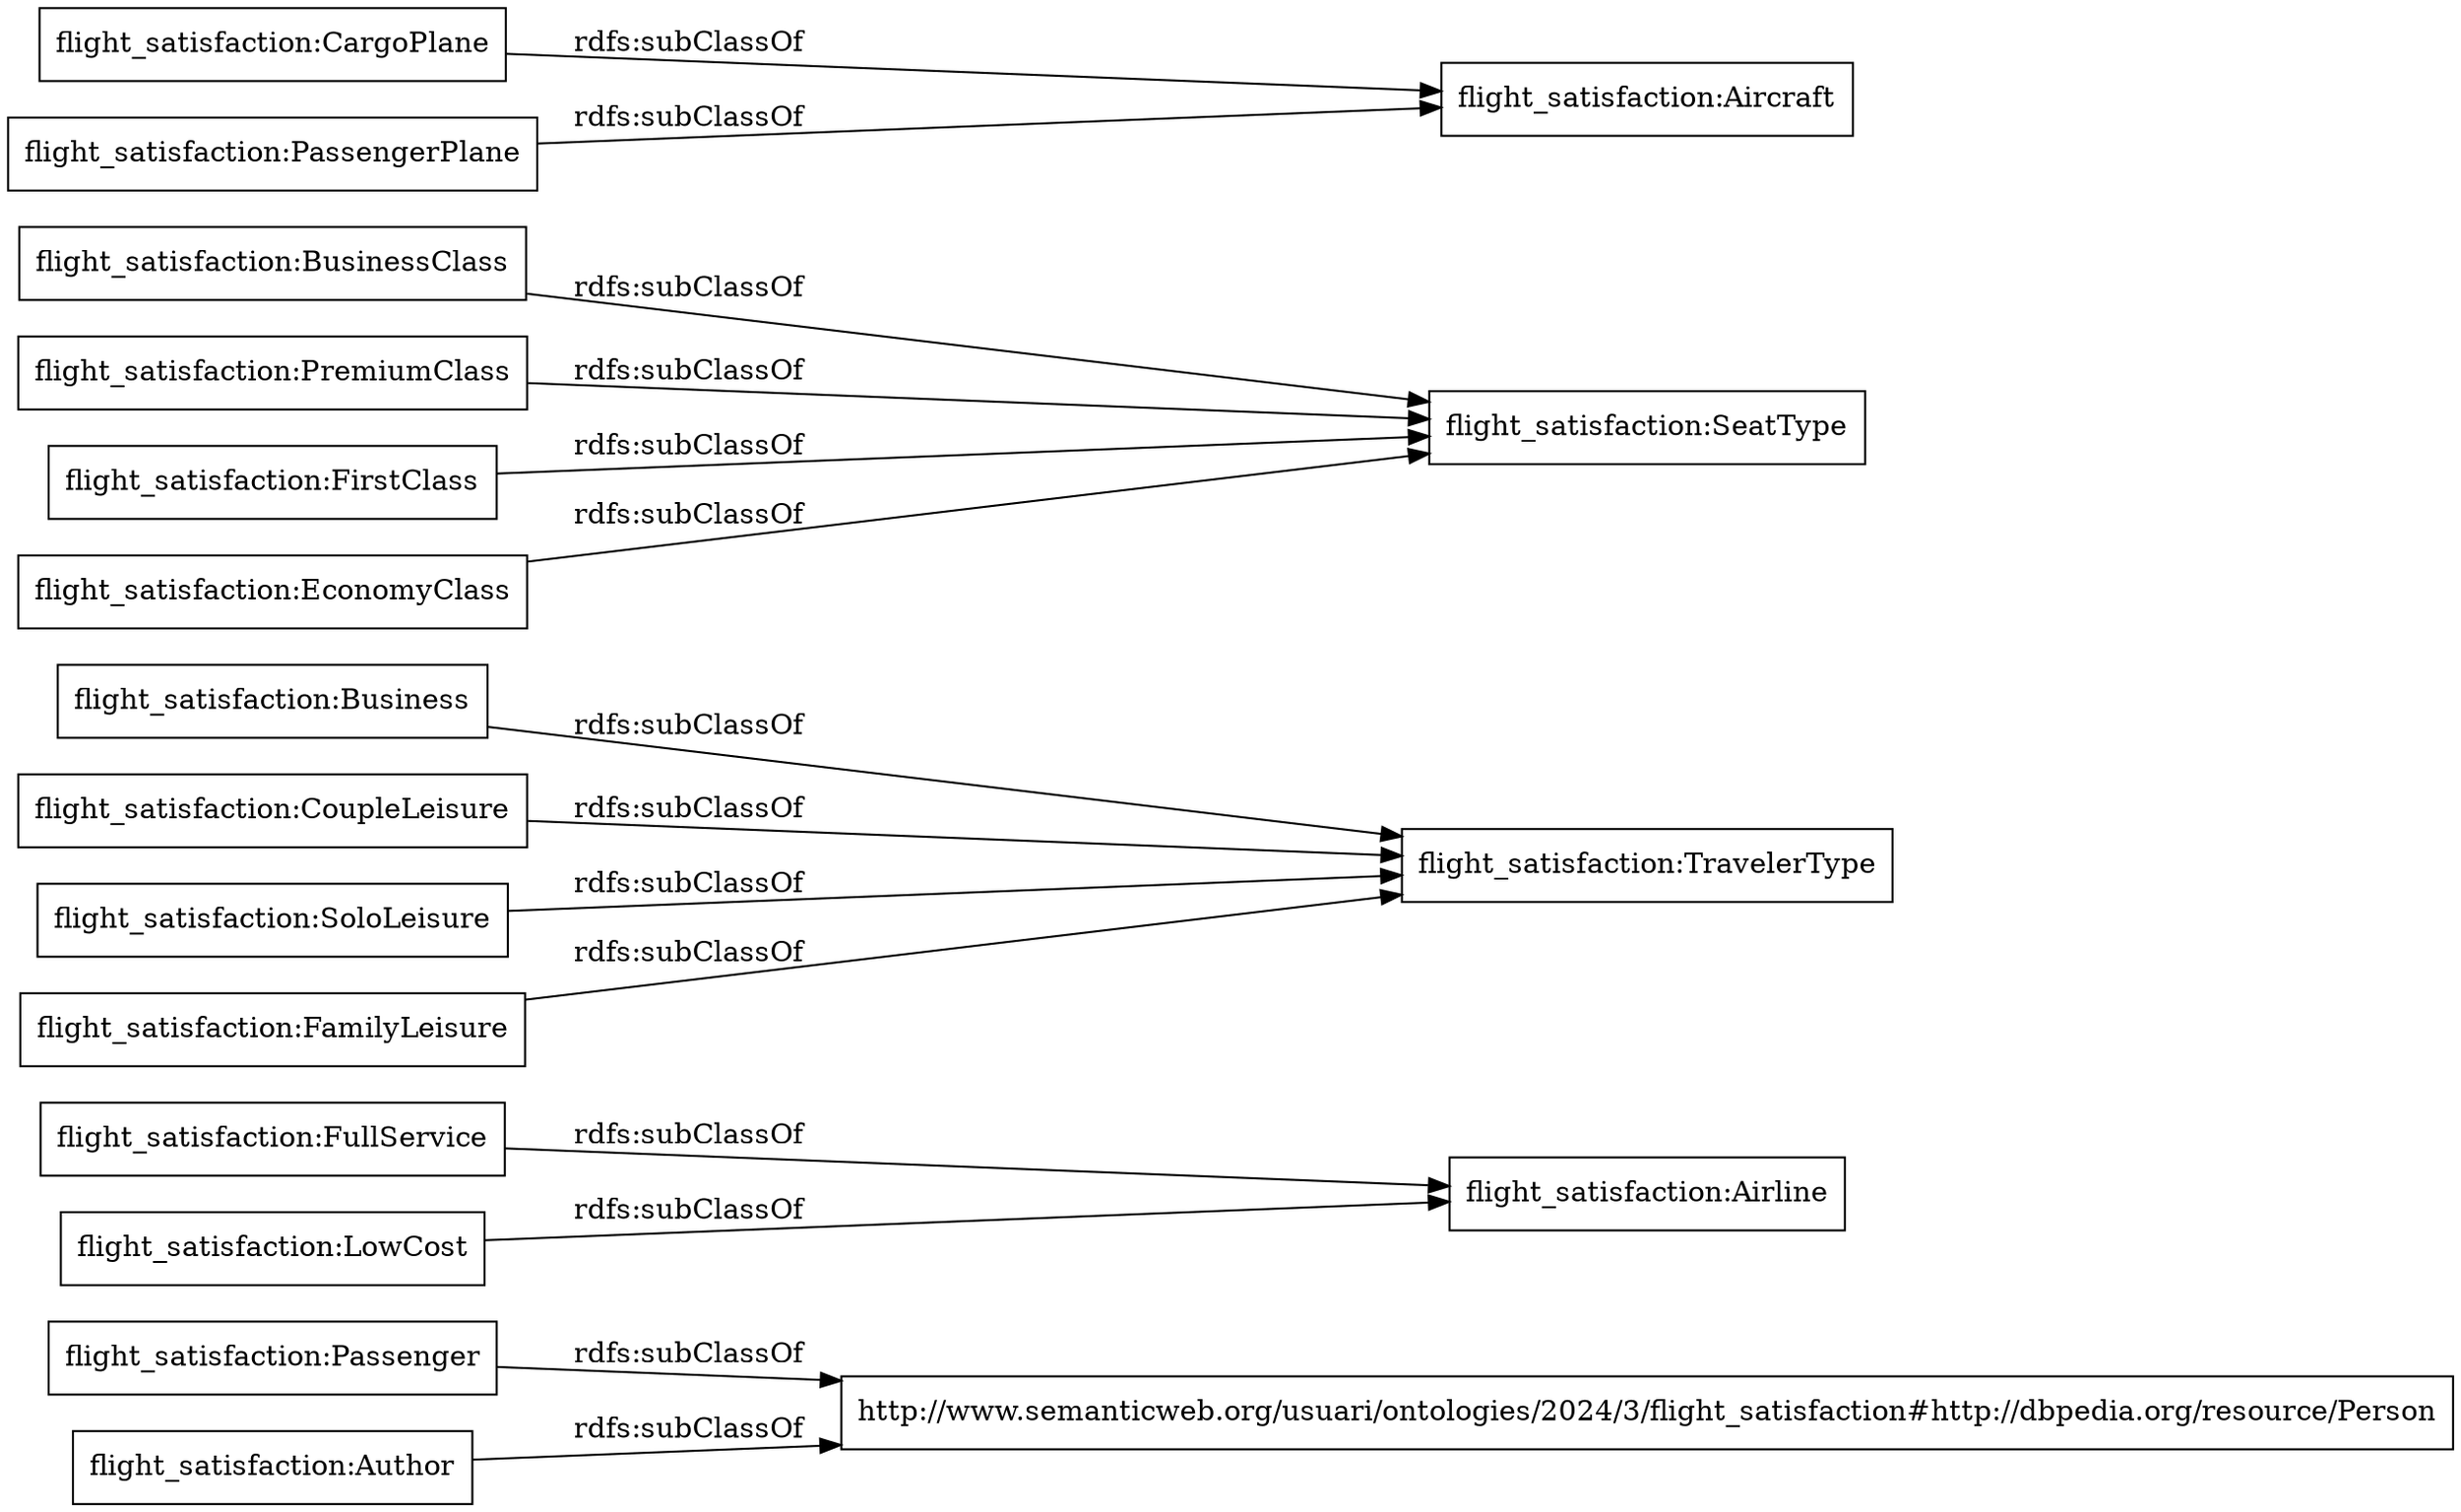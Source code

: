 digraph ar2dtool_diagram { 
rankdir=LR;
size="1000"
node [shape = rectangle, color="black"]; "http://www.semanticweb.org/usuari/ontologies/2024/3/flight_satisfaction#http://dbpedia.org/resource/Person" "flight_satisfaction:Airline" "flight_satisfaction:TravelerType" "flight_satisfaction:BusinessClass" "flight_satisfaction:PremiumClass" "flight_satisfaction:Passenger" "flight_satisfaction:Business" "flight_satisfaction:FirstClass" "flight_satisfaction:Author" "flight_satisfaction:CoupleLeisure" "flight_satisfaction:Aircraft" "flight_satisfaction:SoloLeisure" "flight_satisfaction:FullService" "flight_satisfaction:CargoPlane" "flight_satisfaction:FamilyLeisure" "flight_satisfaction:LowCost" "flight_satisfaction:SeatType" "flight_satisfaction:EconomyClass" "flight_satisfaction:PassengerPlane" ; /*classes style*/
	"flight_satisfaction:Business" -> "flight_satisfaction:TravelerType" [ label = "rdfs:subClassOf" ];
	"flight_satisfaction:BusinessClass" -> "flight_satisfaction:SeatType" [ label = "rdfs:subClassOf" ];
	"flight_satisfaction:EconomyClass" -> "flight_satisfaction:SeatType" [ label = "rdfs:subClassOf" ];
	"flight_satisfaction:Author" -> "http://www.semanticweb.org/usuari/ontologies/2024/3/flight_satisfaction#http://dbpedia.org/resource/Person" [ label = "rdfs:subClassOf" ];
	"flight_satisfaction:FullService" -> "flight_satisfaction:Airline" [ label = "rdfs:subClassOf" ];
	"flight_satisfaction:PassengerPlane" -> "flight_satisfaction:Aircraft" [ label = "rdfs:subClassOf" ];
	"flight_satisfaction:FirstClass" -> "flight_satisfaction:SeatType" [ label = "rdfs:subClassOf" ];
	"flight_satisfaction:LowCost" -> "flight_satisfaction:Airline" [ label = "rdfs:subClassOf" ];
	"flight_satisfaction:CoupleLeisure" -> "flight_satisfaction:TravelerType" [ label = "rdfs:subClassOf" ];
	"flight_satisfaction:Passenger" -> "http://www.semanticweb.org/usuari/ontologies/2024/3/flight_satisfaction#http://dbpedia.org/resource/Person" [ label = "rdfs:subClassOf" ];
	"flight_satisfaction:FamilyLeisure" -> "flight_satisfaction:TravelerType" [ label = "rdfs:subClassOf" ];
	"flight_satisfaction:CargoPlane" -> "flight_satisfaction:Aircraft" [ label = "rdfs:subClassOf" ];
	"flight_satisfaction:PremiumClass" -> "flight_satisfaction:SeatType" [ label = "rdfs:subClassOf" ];
	"flight_satisfaction:SoloLeisure" -> "flight_satisfaction:TravelerType" [ label = "rdfs:subClassOf" ];

}
